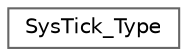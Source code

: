 digraph "Graphical Class Hierarchy"
{
 // LATEX_PDF_SIZE
  bgcolor="transparent";
  edge [fontname=Helvetica,fontsize=10,labelfontname=Helvetica,labelfontsize=10];
  node [fontname=Helvetica,fontsize=10,shape=box,height=0.2,width=0.4];
  rankdir="LR";
  Node0 [id="Node000000",label="SysTick_Type",height=0.2,width=0.4,color="grey40", fillcolor="white", style="filled",URL="$struct_sys_tick___type.html",tooltip="Structure type to access the System Timer (SysTick)."];
}

